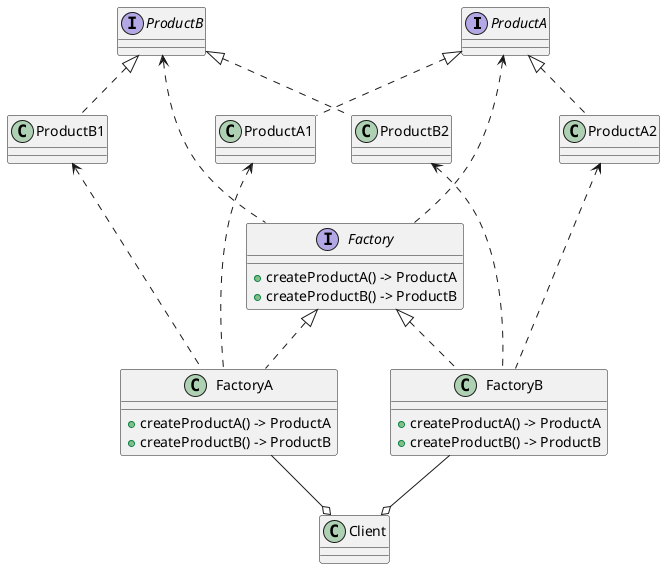 @startuml

interface ProductA { }
class ProductA2 { }

ProductA <|.. ProductA1
ProductA <|.. ProductA2

interface ProductB { }
class ProductB1 { }
class ProductB2 { }

ProductB <|.. ProductB1
ProductB <|.. ProductB2

interface Factory
{
    + createProductA() -> ProductA
    + createProductB() -> ProductB
}

class FactoryA
{
    + createProductA() -> ProductA
    + createProductB() -> ProductB
}

class FactoryB
{
    + createProductA() -> ProductA
    + createProductB() -> ProductB
}

Factory <|.. FactoryA
Factory <|.. FactoryB

ProductA <.. Factory
ProductB <.. Factory
ProductA1 <... FactoryA
ProductB1 <... FactoryA
ProductA2 <... FactoryB
ProductB2 <... FactoryB

FactoryA --o Client
FactoryB --o Client


@enduml

